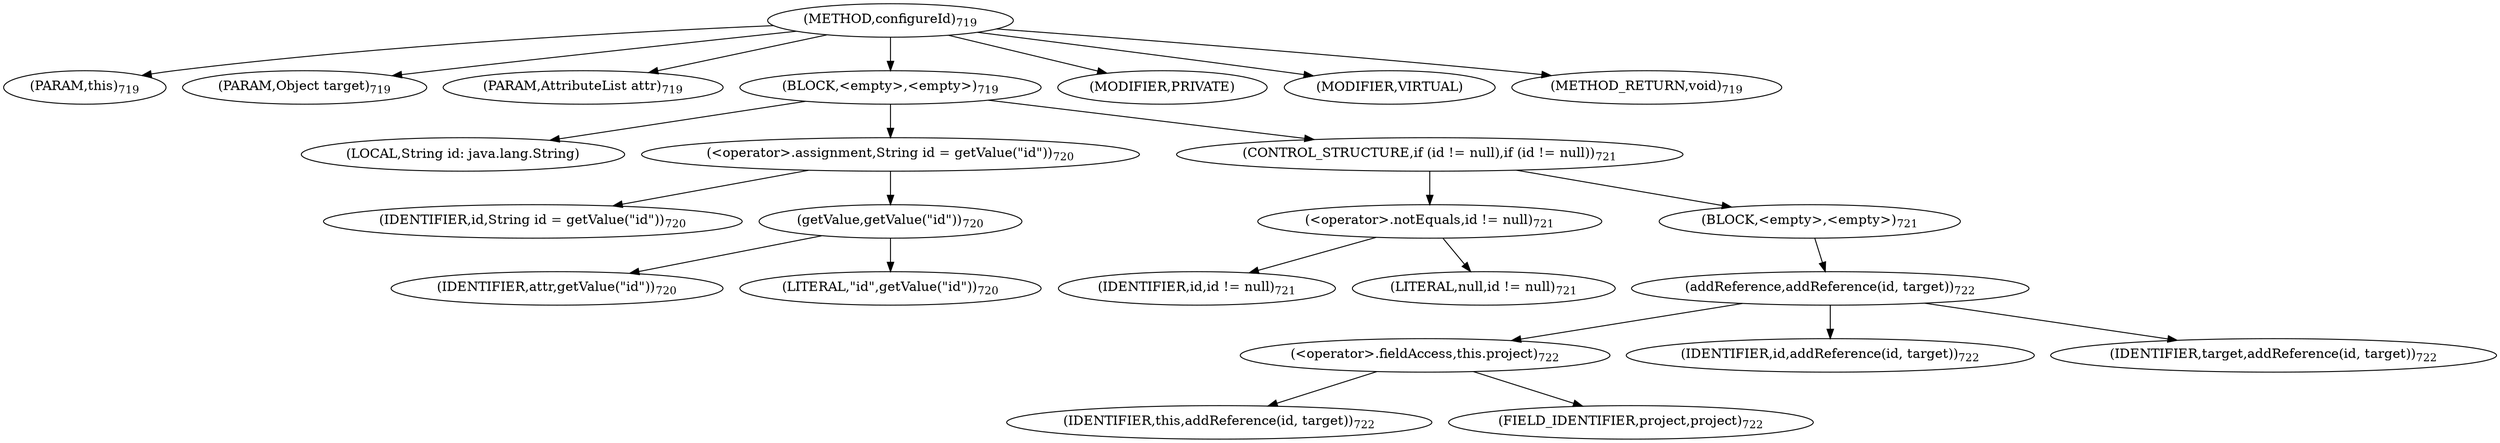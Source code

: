 digraph "configureId" {  
"2311" [label = <(METHOD,configureId)<SUB>719</SUB>> ]
"2312" [label = <(PARAM,this)<SUB>719</SUB>> ]
"2313" [label = <(PARAM,Object target)<SUB>719</SUB>> ]
"2314" [label = <(PARAM,AttributeList attr)<SUB>719</SUB>> ]
"2315" [label = <(BLOCK,&lt;empty&gt;,&lt;empty&gt;)<SUB>719</SUB>> ]
"2316" [label = <(LOCAL,String id: java.lang.String)> ]
"2317" [label = <(&lt;operator&gt;.assignment,String id = getValue(&quot;id&quot;))<SUB>720</SUB>> ]
"2318" [label = <(IDENTIFIER,id,String id = getValue(&quot;id&quot;))<SUB>720</SUB>> ]
"2319" [label = <(getValue,getValue(&quot;id&quot;))<SUB>720</SUB>> ]
"2320" [label = <(IDENTIFIER,attr,getValue(&quot;id&quot;))<SUB>720</SUB>> ]
"2321" [label = <(LITERAL,&quot;id&quot;,getValue(&quot;id&quot;))<SUB>720</SUB>> ]
"2322" [label = <(CONTROL_STRUCTURE,if (id != null),if (id != null))<SUB>721</SUB>> ]
"2323" [label = <(&lt;operator&gt;.notEquals,id != null)<SUB>721</SUB>> ]
"2324" [label = <(IDENTIFIER,id,id != null)<SUB>721</SUB>> ]
"2325" [label = <(LITERAL,null,id != null)<SUB>721</SUB>> ]
"2326" [label = <(BLOCK,&lt;empty&gt;,&lt;empty&gt;)<SUB>721</SUB>> ]
"2327" [label = <(addReference,addReference(id, target))<SUB>722</SUB>> ]
"2328" [label = <(&lt;operator&gt;.fieldAccess,this.project)<SUB>722</SUB>> ]
"2329" [label = <(IDENTIFIER,this,addReference(id, target))<SUB>722</SUB>> ]
"2330" [label = <(FIELD_IDENTIFIER,project,project)<SUB>722</SUB>> ]
"2331" [label = <(IDENTIFIER,id,addReference(id, target))<SUB>722</SUB>> ]
"2332" [label = <(IDENTIFIER,target,addReference(id, target))<SUB>722</SUB>> ]
"2333" [label = <(MODIFIER,PRIVATE)> ]
"2334" [label = <(MODIFIER,VIRTUAL)> ]
"2335" [label = <(METHOD_RETURN,void)<SUB>719</SUB>> ]
  "2311" -> "2312" 
  "2311" -> "2313" 
  "2311" -> "2314" 
  "2311" -> "2315" 
  "2311" -> "2333" 
  "2311" -> "2334" 
  "2311" -> "2335" 
  "2315" -> "2316" 
  "2315" -> "2317" 
  "2315" -> "2322" 
  "2317" -> "2318" 
  "2317" -> "2319" 
  "2319" -> "2320" 
  "2319" -> "2321" 
  "2322" -> "2323" 
  "2322" -> "2326" 
  "2323" -> "2324" 
  "2323" -> "2325" 
  "2326" -> "2327" 
  "2327" -> "2328" 
  "2327" -> "2331" 
  "2327" -> "2332" 
  "2328" -> "2329" 
  "2328" -> "2330" 
}
